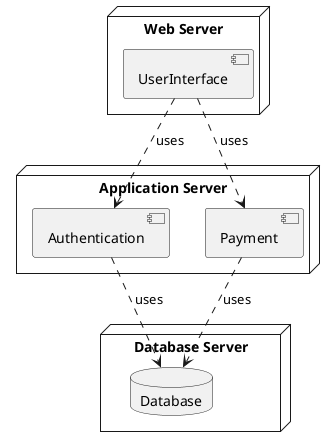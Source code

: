 @startuml
'配置図（deployment diagram）
node "Web Server" {
    component "UserInterface"
}

node "Application Server" {
    component "Authentication"
    component "Payment"
}

node "Database Server" {
    database "Database"
}

' Dependencies
"UserInterface" ..> "Authentication" : uses
"UserInterface" ..> "Payment" : uses
"Authentication" ..> "Database" : uses
"Payment" ..> "Database" : uses
@enduml
